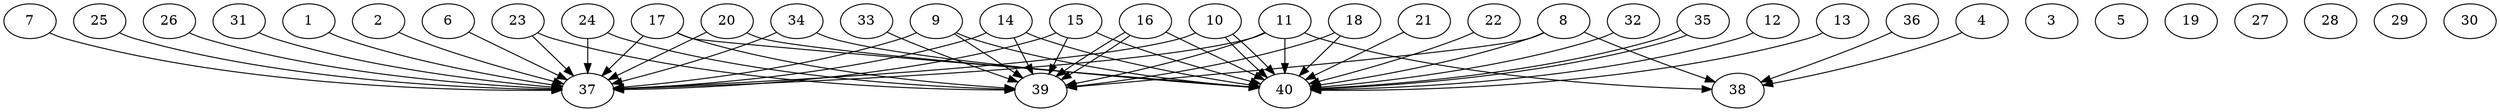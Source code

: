 // DAG automatically generated by daggen at Thu Oct  3 14:06:50 2019
// ./daggen --dot -n 40 --ccr 0.4 --fat 0.9 --regular 0.5 --density 0.7 --mindata 5242880 --maxdata 52428800 
digraph G {
  1 [size="102586880", alpha="0.05", expect_size="41034752"] 
  1 -> 37 [size ="41034752"]
  2 [size="102860800", alpha="0.04", expect_size="41144320"] 
  2 -> 37 [size ="41144320"]
  3 [size="64691200", alpha="0.12", expect_size="25876480"] 
  4 [size="90923520", alpha="0.14", expect_size="36369408"] 
  4 -> 38 [size ="36369408"]
  5 [size="90091520", alpha="0.19", expect_size="36036608"] 
  6 [size="110714880", alpha="0.03", expect_size="44285952"] 
  6 -> 37 [size ="44285952"]
  7 [size="38348800", alpha="0.20", expect_size="15339520"] 
  7 -> 37 [size ="15339520"]
  8 [size="66913280", alpha="0.09", expect_size="26765312"] 
  8 -> 38 [size ="26765312"]
  8 -> 39 [size ="26765312"]
  8 -> 40 [size ="26765312"]
  9 [size="93683200", alpha="0.07", expect_size="37473280"] 
  9 -> 37 [size ="37473280"]
  9 -> 39 [size ="37473280"]
  9 -> 40 [size ="37473280"]
  10 [size="111672320", alpha="0.04", expect_size="44668928"] 
  10 -> 37 [size ="44668928"]
  10 -> 40 [size ="44668928"]
  10 -> 40 [size ="44668928"]
  11 [size="53818880", alpha="0.18", expect_size="21527552"] 
  11 -> 37 [size ="21527552"]
  11 -> 38 [size ="21527552"]
  11 -> 39 [size ="21527552"]
  11 -> 40 [size ="21527552"]
  12 [size="83860480", alpha="0.07", expect_size="33544192"] 
  12 -> 40 [size ="33544192"]
  13 [size="104860160", alpha="0.11", expect_size="41944064"] 
  13 -> 40 [size ="41944064"]
  14 [size="58275840", alpha="0.05", expect_size="23310336"] 
  14 -> 37 [size ="23310336"]
  14 -> 39 [size ="23310336"]
  14 -> 40 [size ="23310336"]
  15 [size="21657600", alpha="0.06", expect_size="8663040"] 
  15 -> 37 [size ="8663040"]
  15 -> 39 [size ="8663040"]
  15 -> 40 [size ="8663040"]
  16 [size="14295040", alpha="0.17", expect_size="5718016"] 
  16 -> 39 [size ="5718016"]
  16 -> 39 [size ="5718016"]
  16 -> 40 [size ="5718016"]
  17 [size="31769600", alpha="0.11", expect_size="12707840"] 
  17 -> 37 [size ="12707840"]
  17 -> 39 [size ="12707840"]
  17 -> 40 [size ="12707840"]
  18 [size="30456320", alpha="0.15", expect_size="12182528"] 
  18 -> 39 [size ="12182528"]
  18 -> 40 [size ="12182528"]
  19 [size="84249600", alpha="0.18", expect_size="33699840"] 
  20 [size="126136320", alpha="0.13", expect_size="50454528"] 
  20 -> 37 [size ="50454528"]
  20 -> 40 [size ="50454528"]
  21 [size="30471680", alpha="0.04", expect_size="12188672"] 
  21 -> 40 [size ="12188672"]
  22 [size="15933440", alpha="0.10", expect_size="6373376"] 
  22 -> 40 [size ="6373376"]
  23 [size="56174080", alpha="0.04", expect_size="22469632"] 
  23 -> 37 [size ="22469632"]
  23 -> 39 [size ="22469632"]
  24 [size="122890240", alpha="0.12", expect_size="49156096"] 
  24 -> 37 [size ="49156096"]
  24 -> 39 [size ="49156096"]
  25 [size="33144320", alpha="0.13", expect_size="13257728"] 
  25 -> 37 [size ="13257728"]
  26 [size="66818560", alpha="0.10", expect_size="26727424"] 
  26 -> 37 [size ="26727424"]
  27 [size="51952640", alpha="0.12", expect_size="20781056"] 
  28 [size="114344960", alpha="0.03", expect_size="45737984"] 
  29 [size="85864960", alpha="0.07", expect_size="34345984"] 
  30 [size="72053760", alpha="0.09", expect_size="28821504"] 
  31 [size="31605760", alpha="0.17", expect_size="12642304"] 
  31 -> 37 [size ="12642304"]
  32 [size="54005760", alpha="0.17", expect_size="21602304"] 
  32 -> 40 [size ="21602304"]
  33 [size="111040000", alpha="0.12", expect_size="44416000"] 
  33 -> 39 [size ="44416000"]
  34 [size="18368000", alpha="0.16", expect_size="7347200"] 
  34 -> 37 [size ="7347200"]
  34 -> 40 [size ="7347200"]
  35 [size="89733120", alpha="0.00", expect_size="35893248"] 
  35 -> 40 [size ="35893248"]
  35 -> 40 [size ="35893248"]
  36 [size="48227840", alpha="0.05", expect_size="19291136"] 
  36 -> 38 [size ="19291136"]
  37 [size="109427200", alpha="0.13", expect_size="43770880"] 
  38 [size="62643200", alpha="0.05", expect_size="25057280"] 
  39 [size="79646720", alpha="0.08", expect_size="31858688"] 
  40 [size="123051520", alpha="0.10", expect_size="49220608"] 
}
